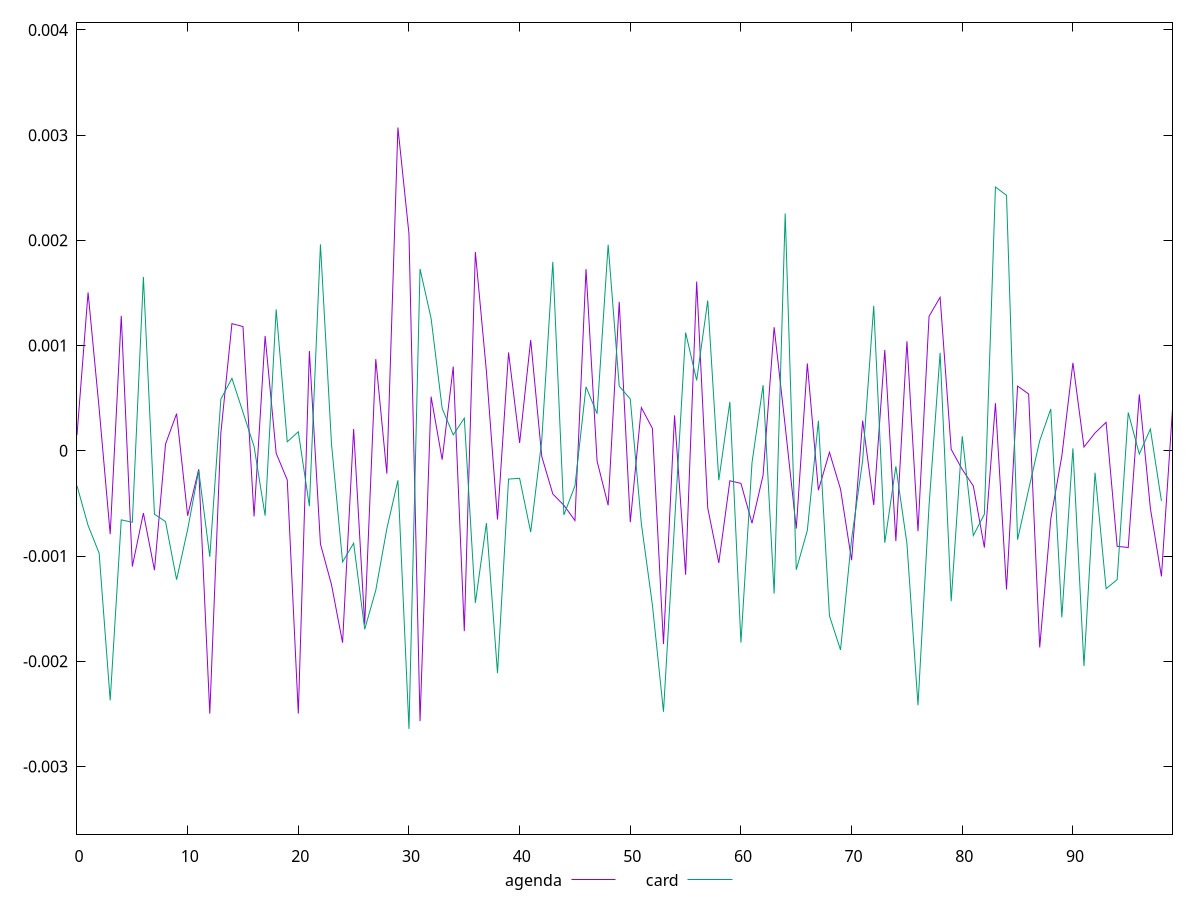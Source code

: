 reset

$agenda <<EOF
0 0.00014923492488071302
1 0.0015052949797748198
2 0.00040321172410450953
3 -0.0007922350222288821
4 0.0012828066781731212
5 -0.0011002392121269799
6 -0.0005920496251788372
7 -0.0011344790607613563
8 0.00006430231879122686
9 0.0003528991720575671
10 -0.0006169725245965318
11 -0.00017539839902698805
12 -0.0024973439740831106
13 0.00016853559127231744
14 0.0012087653464299916
15 0.0011803520013236755
16 -0.0006241397772496771
17 0.0010911979922615333
18 -0.000023768491822601102
19 -0.00027664652059703474
20 -0.002497469942824011
21 0.0009489890816762103
22 -0.0008853220022970954
23 -0.0012730275216648896
24 -0.0018237563175697415
25 0.0002066965240077226
26 -0.0016503456825393825
27 0.0008711891468608353
28 -0.00021683819366741922
29 0.003072597771951914
30 0.0020625311261782847
31 -0.002568868136671516
32 0.0005143776046048706
33 -0.00008447859474376013
34 0.0008005765125688305
35 -0.0017136287408564977
36 0.0018890905197859853
37 0.0007531955041764818
38 -0.0006526497234131043
39 0.0009345482328458358
40 0.00007485961257854487
41 0.0010537026292426672
42 -0.00005368148148231083
43 -0.0004105265987577847
44 -0.0005177339052912317
45 -0.0006626155382613741
46 0.0017264565674176217
47 -0.00009821189823767548
48 -0.0005178144372277038
49 0.0014153341689052785
50 -0.000678750258809354
51 0.0004107289942976584
52 0.00021263378471694238
53 -0.0018371218840335189
54 0.00033661164172952673
55 -0.0011773670447044414
56 0.0016076666513815008
57 -0.0005439035108302459
58 -0.0010655616599131417
59 -0.00028483731496792286
60 -0.00030942501349477127
61 -0.0006879952366450534
62 -0.00023277807726615474
63 0.0011744326246924952
64 0.00023509564555553134
65 -0.0007392924943610185
66 0.0008295254518332018
67 -0.00037480005290495
68 -0.000013854712780986267
69 -0.00036489049501430557
70 -0.001039818092815701
71 0.0002869210371373762
72 -0.0005153471777925884
73 0.0009578370052092486
74 -0.0008574732252381589
75 0.0010405590660873224
76 -0.0007641101817866466
77 0.001278250185474972
78 0.0014590689127900833
79 0.000014280449412164276
80 -0.00017729897176674072
81 -0.0003336507594842358
82 -0.0009197393705422291
83 0.0004523371198931727
84 -0.001318459029872969
85 0.0006153179090153686
86 0.0005398378965632084
87 -0.0018690660589285213
88 -0.0006480871018789858
89 -0.00004840451496980508
90 0.0008359193374390936
91 0.000035944066473736766
92 0.0001698191024544271
93 0.00027062685058389937
94 -0.0009079199017456962
95 -0.0009189205534327893
96 0.0005353798666840728
97 -0.0005453241042251824
98 -0.0011936599777719508
99 0.00039516435496582126
EOF

$card <<EOF
0 -0.0003323652086648338
1 -0.0007088101881260828
2 -0.0009732020875310686
3 -0.0023711517777344863
4 -0.0006563062601200712
5 -0.0006792328964202205
6 0.0016525296488673318
7 -0.0006026608549989543
8 -0.0006725713250221698
9 -0.0012246902014288242
10 -0.0007471073539112062
11 -0.0001861454169788078
12 -0.0010077863697450292
13 0.0004912225637478965
14 0.0006886350863656175
15 0.0003663242563262685
16 0.000042194401812917225
17 -0.0006166909267166188
18 0.0013432782753074134
19 0.00008572825321242206
20 0.00018079719385843962
21 -0.0005261711133412256
22 0.001962038989753881
23 0.00006423556860888441
24 -0.001056000669456026
25 -0.0008782017946002138
26 -0.0016968347696601105
27 -0.0013255322069766998
28 -0.0007407032870007324
29 -0.0002803100161912986
30 -0.0026432148258297484
31 0.0017286053755433504
32 0.0012575472196184772
33 0.000402910600262827
34 0.00015163420847704446
35 0.0003103735816808534
36 -0.0014455119614047828
37 -0.0006870240288274459
38 -0.0021128895126604334
39 -0.0002687550822528417
40 -0.00026160032064736246
41 -0.0007727859785403776
42 0.00009832928601545207
43 0.0017959371308828743
44 -0.0006097987515896353
45 -0.00033321355170203503
46 0.0006083388951513378
47 0.00035231783462883056
48 0.001958468584052972
49 0.000614573528162058
50 0.000492198040775238
51 -0.0006924715498860146
52 -0.0014656503592286152
53 -0.002480318938922324
54 -0.0006914509869796866
55 0.0011240014247596935
56 0.0006695481601279918
57 0.0014281689679437382
58 -0.00027951400216362775
59 0.0004647556828475201
60 -0.0018226749466014173
61 -0.00011358978828112653
62 0.0006234774177407392
63 -0.0013571466611073785
64 0.002256442167558327
65 -0.0011303586997013283
66 -0.0007563969452807682
67 0.0002855647624934898
68 -0.0015685963592692142
69 -0.0018922779090356611
70 -0.0008383720039434473
71 -0.0000926943926045417
72 0.0013776268407690662
73 -0.000874028367720342
74 -0.0001477046411062992
75 -0.0008805393647741674
76 -0.002417980270240561
77 -0.0005206900130977473
78 0.0009320429929630697
79 -0.0014298335495956064
80 0.0001381308518165855
81 -0.0008054937481710913
82 -0.0006028145494866132
83 0.0025071229024396704
84 0.002427945146361793
85 -0.0008445322968760396
86 -0.00036841533246155175
87 0.0000957195077937855
88 0.00039775279699097026
89 -0.0015830383509954473
90 0.00002335507543205842
91 -0.0020457333154713514
92 -0.00020812555842319864
93 -0.0013097474541518012
94 -0.001224201067601469
95 0.0003640078623867761
96 -0.0000311704073621559
97 0.00020673671524475205
98 -0.0004757575136274006
EOF

set key outside below
set xrange [0:99]
set yrange [-0.0036432148258297484:0.004072597771951915]
set trange [-0.0036432148258297484:0.004072597771951915]
set terminal svg size 640, 520 enhanced background rgb 'white'
set output "reports/report_00027_2021-02-24T12-40-31.850Z/meta/pScore-difference/comparison/line/1_vs_2.svg"

plot $agenda title "agenda" with line, \
     $card title "card" with line

reset
